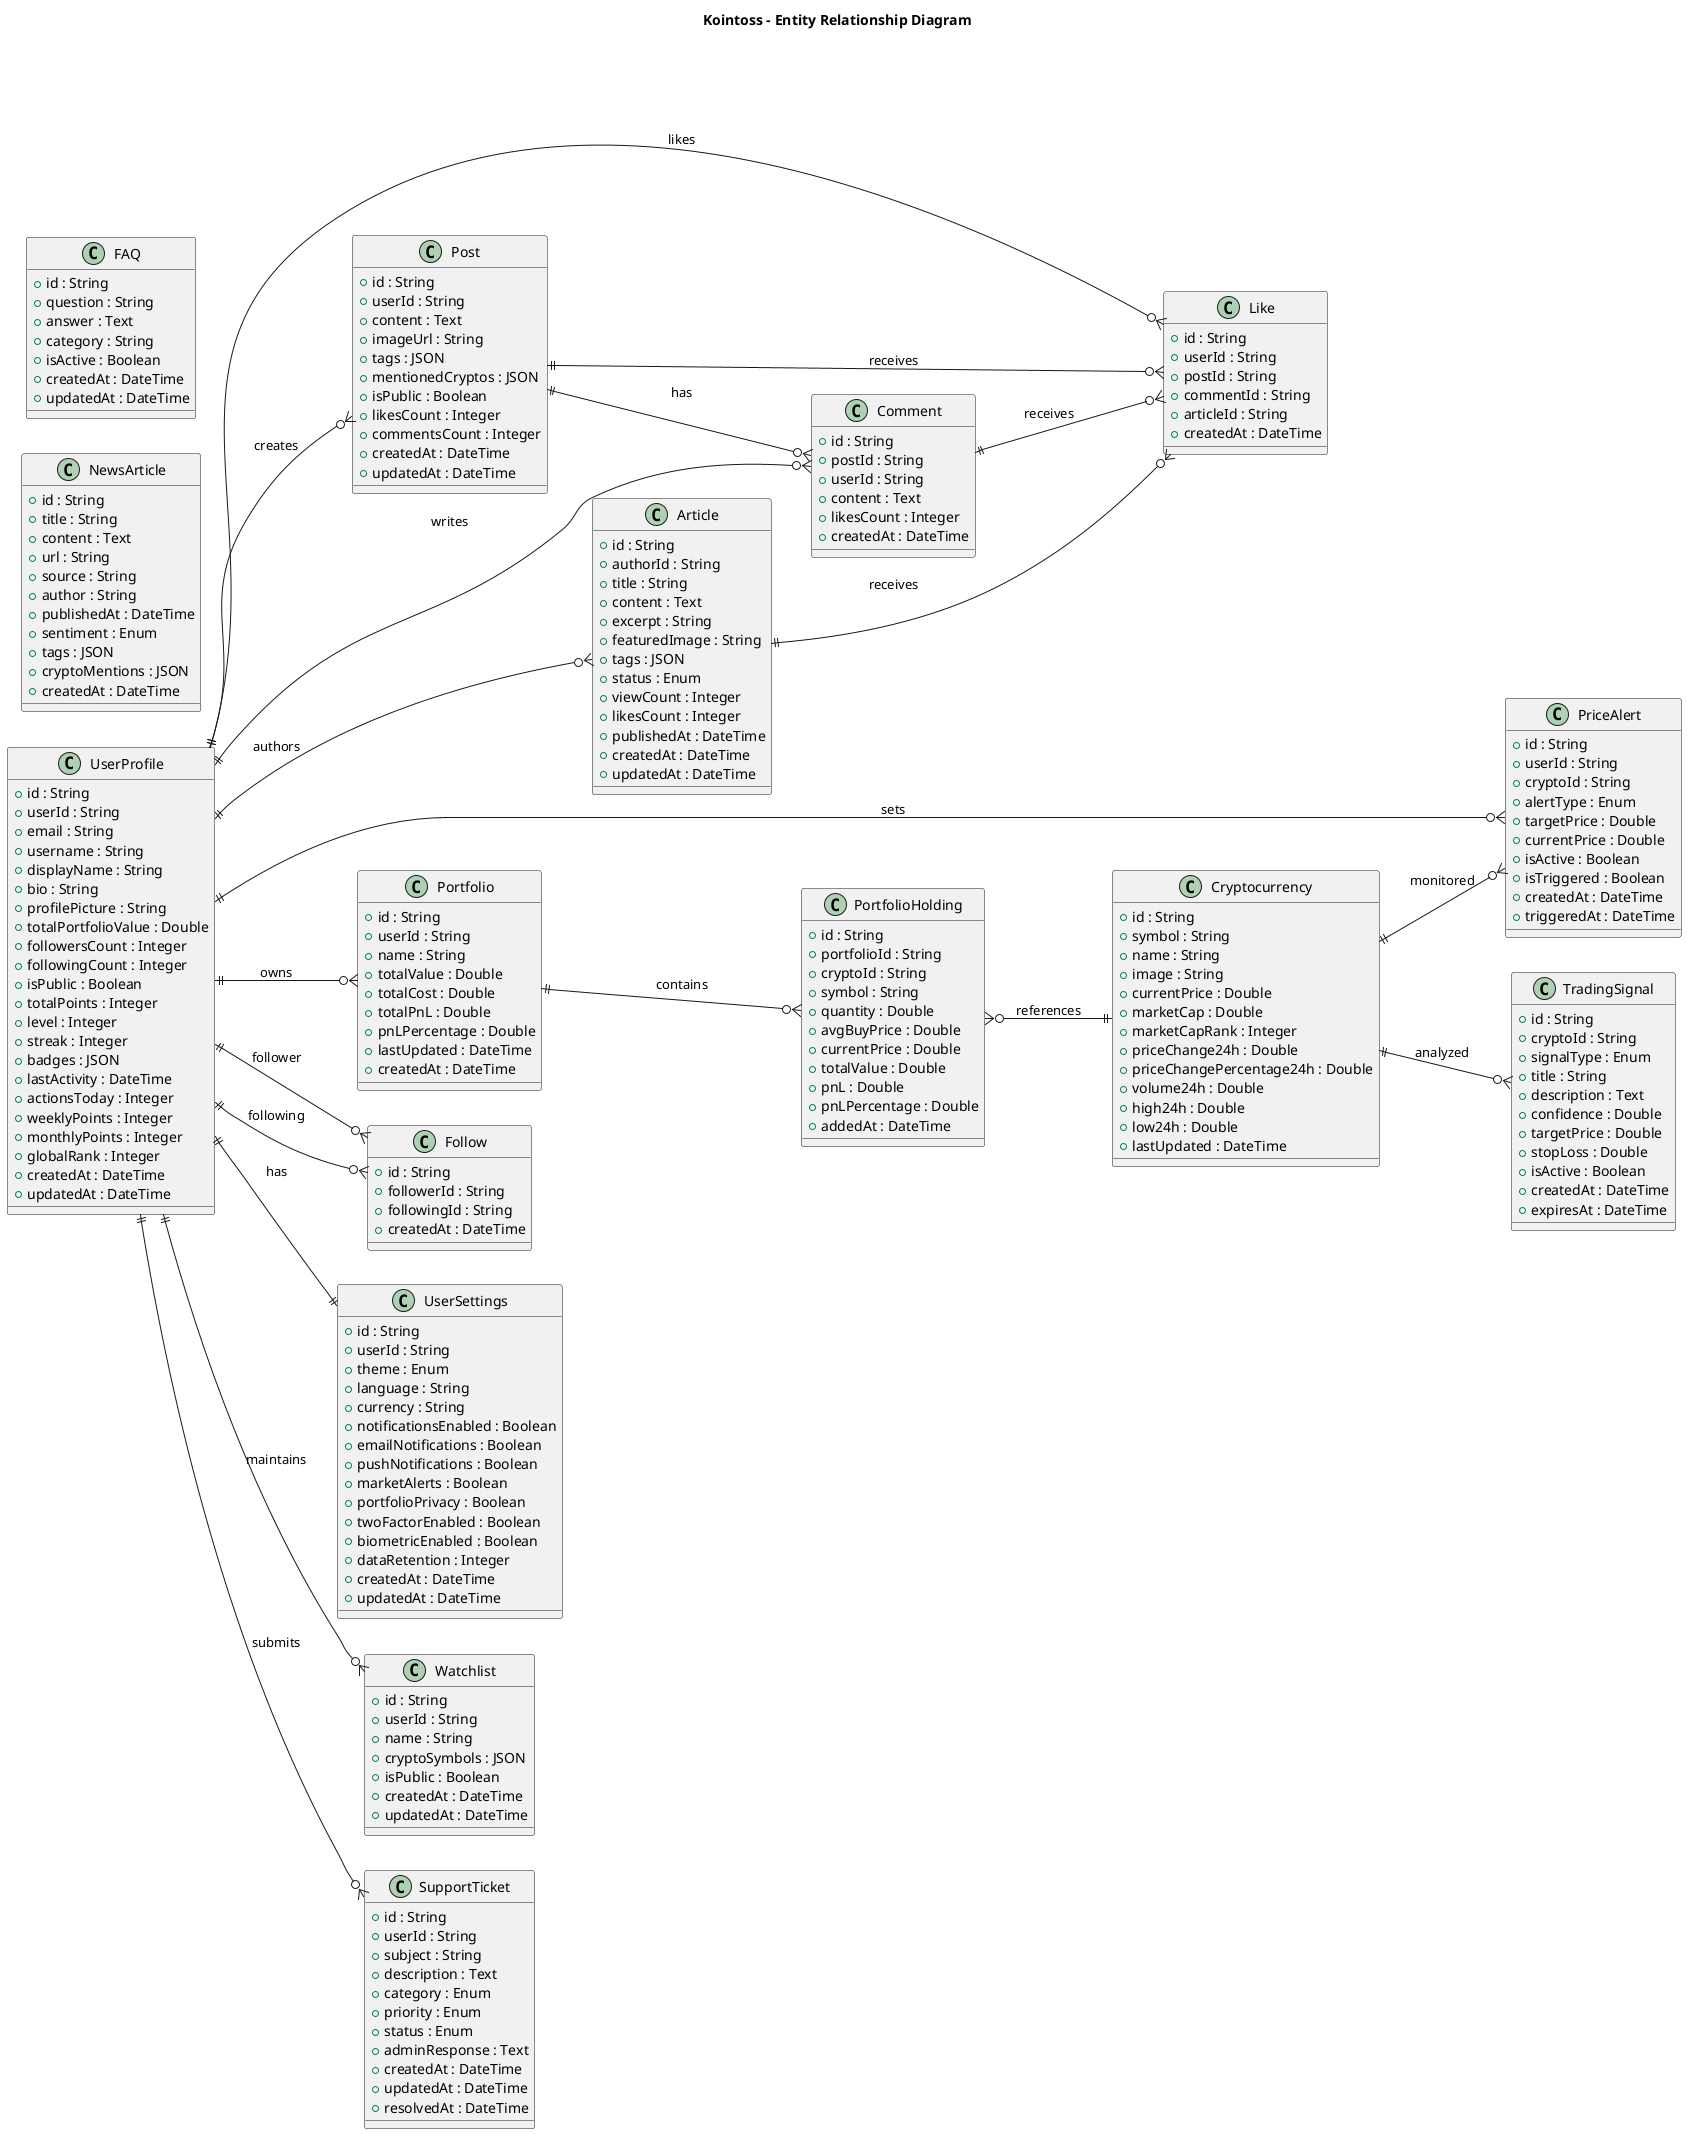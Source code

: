 @startuml KointossERD

title Kointoss - Entity Relationship Diagram

left to right direction

class "UserProfile" as user {
  +id : String
  +userId : String
  +email : String
  +username : String
  +displayName : String
  +bio : String
  +profilePicture : String
  +totalPortfolioValue : Double
  +followersCount : Integer
  +followingCount : Integer
  +isPublic : Boolean
  +totalPoints : Integer
  +level : Integer
  +streak : Integer
  +badges : JSON
  +lastActivity : DateTime
  +actionsToday : Integer
  +weeklyPoints : Integer
  +monthlyPoints : Integer
  +globalRank : Integer
  +createdAt : DateTime
  +updatedAt : DateTime
}

class "Post" as post {
  +id : String
  +userId : String
  +content : Text
  +imageUrl : String
  +tags : JSON
  +mentionedCryptos : JSON
  +isPublic : Boolean
  +likesCount : Integer
  +commentsCount : Integer
  +createdAt : DateTime
  +updatedAt : DateTime
}

class "Comment" as comment {
  +id : String
  +postId : String
  +userId : String
  +content : Text
  +likesCount : Integer
  +createdAt : DateTime
}

class "Article" as article {
  +id : String
  +authorId : String
  +title : String
  +content : Text
  +excerpt : String
  +featuredImage : String
  +tags : JSON
  +status : Enum
  +viewCount : Integer
  +likesCount : Integer
  +publishedAt : DateTime
  +createdAt : DateTime
  +updatedAt : DateTime
}

class "Portfolio" as portfolio {
  +id : String
  +userId : String
  +name : String
  +totalValue : Double
  +totalCost : Double
  +totalPnL : Double
  +pnLPercentage : Double
  +lastUpdated : DateTime
  +createdAt : DateTime
}

class "PortfolioHolding" as holding {
  +id : String
  +portfolioId : String
  +cryptoId : String
  +symbol : String
  +quantity : Double
  +avgBuyPrice : Double
  +currentPrice : Double
  +totalValue : Double
  +pnL : Double
  +pnLPercentage : Double
  +addedAt : DateTime
}

class "Cryptocurrency" as crypto {
  +id : String
  +symbol : String
  +name : String
  +image : String
  +currentPrice : Double
  +marketCap : Double
  +marketCapRank : Integer
  +priceChange24h : Double
  +priceChangePercentage24h : Double
  +volume24h : Double
  +high24h : Double
  +low24h : Double
  +lastUpdated : DateTime
}

class "Follow" as follow {
  +id : String
  +followerId : String
  +followingId : String
  +createdAt : DateTime
}

class "Like" as like {
  +id : String
  +userId : String
  +postId : String
  +commentId : String
  +articleId : String
  +createdAt : DateTime
}

class "UserSettings" as settings {
  +id : String
  +userId : String
  +theme : Enum
  +language : String
  +currency : String
  +notificationsEnabled : Boolean
  +emailNotifications : Boolean
  +pushNotifications : Boolean
  +marketAlerts : Boolean
  +portfolioPrivacy : Boolean
  +twoFactorEnabled : Boolean
  +biometricEnabled : Boolean
  +dataRetention : Integer
  +createdAt : DateTime
  +updatedAt : DateTime
}

class "Watchlist" as watchlist {
  +id : String
  +userId : String
  +name : String
  +cryptoSymbols : JSON
  +isPublic : Boolean
  +createdAt : DateTime
  +updatedAt : DateTime
}

class "NewsArticle" as news {
  +id : String
  +title : String
  +content : Text
  +url : String
  +source : String
  +author : String
  +publishedAt : DateTime
  +sentiment : Enum
  +tags : JSON
  +cryptoMentions : JSON
  +createdAt : DateTime
}

class "PriceAlert" as alert {
  +id : String
  +userId : String
  +cryptoId : String
  +alertType : Enum
  +targetPrice : Double
  +currentPrice : Double
  +isActive : Boolean
  +isTriggered : Boolean
  +createdAt : DateTime
  +triggeredAt : DateTime
}

class "TradingSignal" as signal {
  +id : String
  +cryptoId : String
  +signalType : Enum
  +title : String
  +description : Text
  +confidence : Double
  +targetPrice : Double
  +stopLoss : Double
  +isActive : Boolean
  +createdAt : DateTime
  +expiresAt : DateTime
}

class "SupportTicket" as ticket {
  +id : String
  +userId : String
  +subject : String
  +description : Text
  +category : Enum
  +priority : Enum
  +status : Enum
  +adminResponse : Text
  +createdAt : DateTime
  +updatedAt : DateTime
  +resolvedAt : DateTime
}

class "FAQ" as faq {
  +id : String
  +question : String
  +answer : Text
  +category : String
  +isActive : Boolean
  +createdAt : DateTime
  +updatedAt : DateTime
}

' Relationships
user ||--o{ post : creates
user ||--o{ comment : writes
user ||--o{ article : authors
user ||--o{ portfolio : owns
user ||--|| settings : has
user ||--o{ watchlist : maintains
user ||--o{ alert : sets
user ||--o{ ticket : submits

user ||--o{ follow : follower
user ||--o{ follow : following
user ||--o{ like : likes

post ||--o{ comment : has
post ||--o{ like : receives

article ||--o{ like : receives

portfolio ||--o{ holding : contains
holding }o--|| crypto : references

comment ||--o{ like : receives

crypto ||--o{ alert : monitored
crypto ||--o{ signal : analyzed

@enduml
